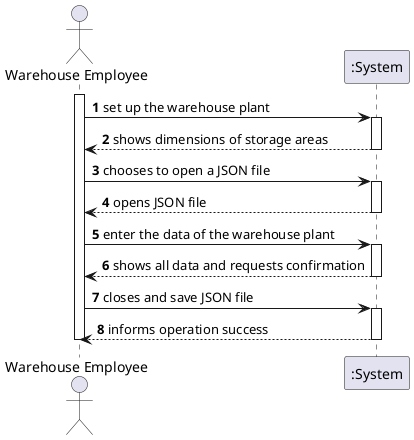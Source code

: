 @startuml
autonumber
actor "Warehouse Employee" as WE

activate WE

WE -> ":System" : set up the warehouse plant
activate ":System"

":System" --> WE : shows dimensions of storage areas
deactivate ":System"

WE -> ":System" : chooses to open a JSON file
activate ":System"

":System" --> WE : opens JSON file
deactivate ":System"

WE -> ":System" : enter the data of the warehouse plant
activate ":System"

":System" --> WE : shows all data and requests confirmation
deactivate ":System"

WE -> ":System" : closes and save JSON file
activate ":System"

":System" --> WE : informs operation success
deactivate ":System"

deactivate ":System"
deactivate WE

@enduml